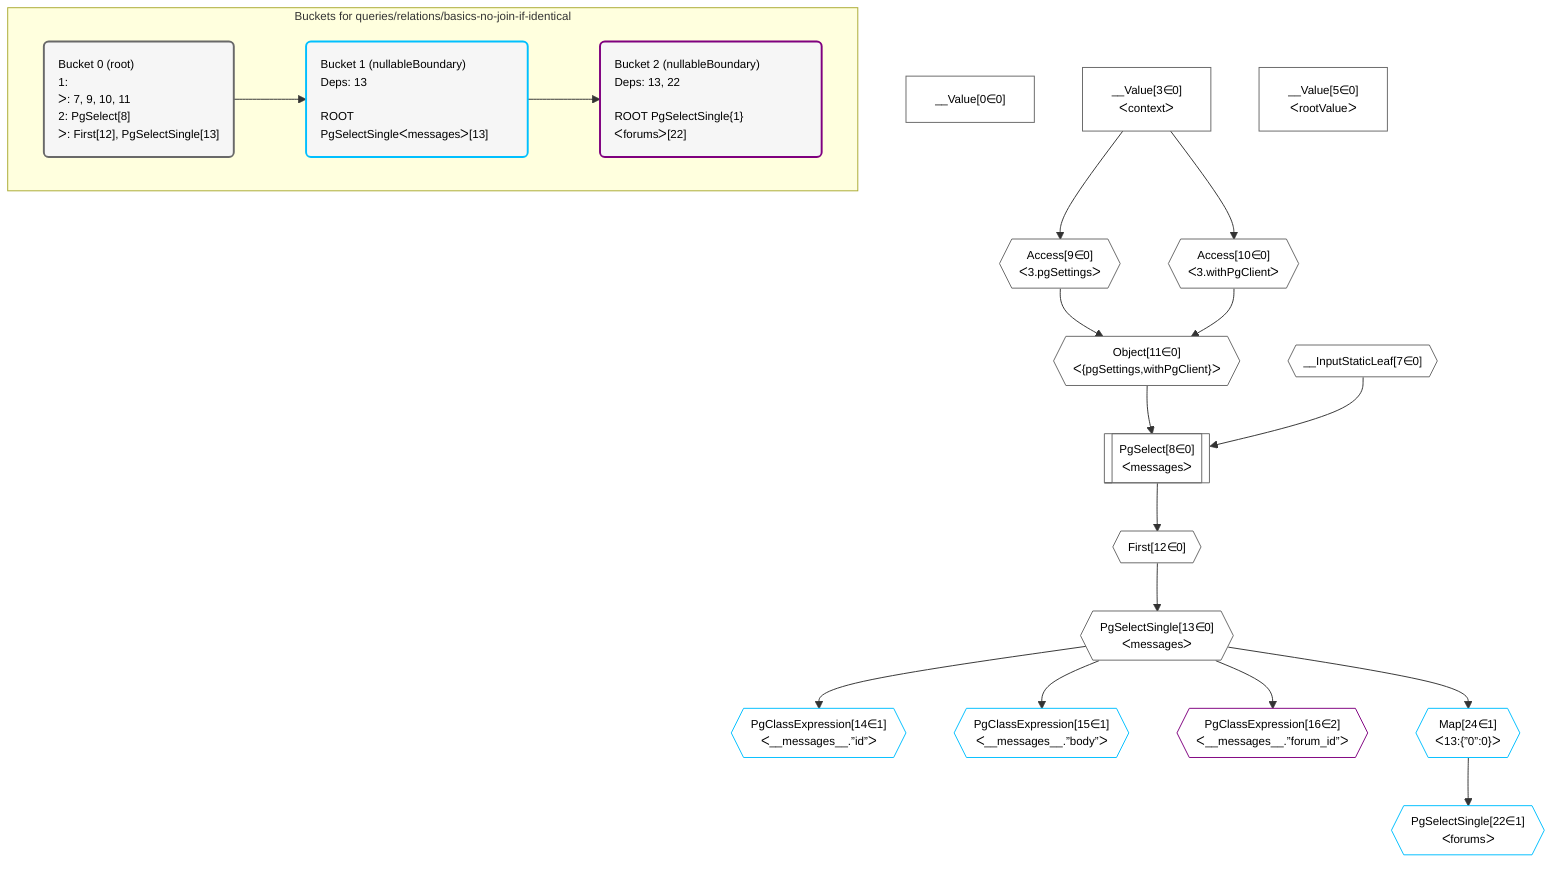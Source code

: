 %%{init: {'themeVariables': { 'fontSize': '12px'}}}%%
graph TD
    classDef path fill:#eee,stroke:#000,color:#000
    classDef plan fill:#fff,stroke-width:1px,color:#000
    classDef itemplan fill:#fff,stroke-width:2px,color:#000
    classDef unbatchedplan fill:#dff,stroke-width:1px,color:#000
    classDef sideeffectplan fill:#fcc,stroke-width:2px,color:#000
    classDef bucket fill:#f6f6f6,color:#000,stroke-width:2px,text-align:left


    %% define steps
    __Value0["__Value[0∈0]"]:::plan
    __Value3["__Value[3∈0]<br />ᐸcontextᐳ"]:::plan
    __Value5["__Value[5∈0]<br />ᐸrootValueᐳ"]:::plan
    __InputStaticLeaf7{{"__InputStaticLeaf[7∈0]"}}:::plan
    Access9{{"Access[9∈0]<br />ᐸ3.pgSettingsᐳ"}}:::plan
    Access10{{"Access[10∈0]<br />ᐸ3.withPgClientᐳ"}}:::plan
    Object11{{"Object[11∈0]<br />ᐸ{pgSettings,withPgClient}ᐳ"}}:::plan
    PgSelect8[["PgSelect[8∈0]<br />ᐸmessagesᐳ"]]:::plan
    First12{{"First[12∈0]"}}:::plan
    PgSelectSingle13{{"PgSelectSingle[13∈0]<br />ᐸmessagesᐳ"}}:::plan
    PgClassExpression14{{"PgClassExpression[14∈1]<br />ᐸ__messages__.”id”ᐳ"}}:::plan
    PgClassExpression15{{"PgClassExpression[15∈1]<br />ᐸ__messages__.”body”ᐳ"}}:::plan
    PgClassExpression16{{"PgClassExpression[16∈2]<br />ᐸ__messages__.”forum_id”ᐳ"}}:::plan
    Map24{{"Map[24∈1]<br />ᐸ13:{”0”:0}ᐳ"}}:::plan
    PgSelectSingle22{{"PgSelectSingle[22∈1]<br />ᐸforumsᐳ"}}:::plan

    %% plan dependencies
    __Value3 --> Access9
    __Value3 --> Access10
    Access9 & Access10 --> Object11
    Object11 & __InputStaticLeaf7 --> PgSelect8
    PgSelect8 --> First12
    First12 --> PgSelectSingle13
    PgSelectSingle13 --> PgClassExpression14
    PgSelectSingle13 --> PgClassExpression15
    PgSelectSingle13 --> PgClassExpression16
    PgSelectSingle13 --> Map24
    Map24 --> PgSelectSingle22

    subgraph "Buckets for queries/relations/basics-no-join-if-identical"
    Bucket0("Bucket 0 (root)<br />1: <br />ᐳ: 7, 9, 10, 11<br />2: PgSelect[8]<br />ᐳ: First[12], PgSelectSingle[13]"):::bucket
    classDef bucket0 stroke:#696969
    class Bucket0,__Value0,__Value3,__Value5,__InputStaticLeaf7,PgSelect8,Access9,Access10,Object11,First12,PgSelectSingle13 bucket0
    Bucket1("Bucket 1 (nullableBoundary)<br />Deps: 13<br /><br />ROOT PgSelectSingleᐸmessagesᐳ[13]"):::bucket
    classDef bucket1 stroke:#00bfff
    class Bucket1,PgClassExpression14,PgClassExpression15,PgSelectSingle22,Map24 bucket1
    Bucket2("Bucket 2 (nullableBoundary)<br />Deps: 13, 22<br /><br />ROOT PgSelectSingle{1}ᐸforumsᐳ[22]"):::bucket
    classDef bucket2 stroke:#7f007f
    class Bucket2,PgClassExpression16 bucket2
    Bucket0 --> Bucket1
    Bucket1 --> Bucket2
    end